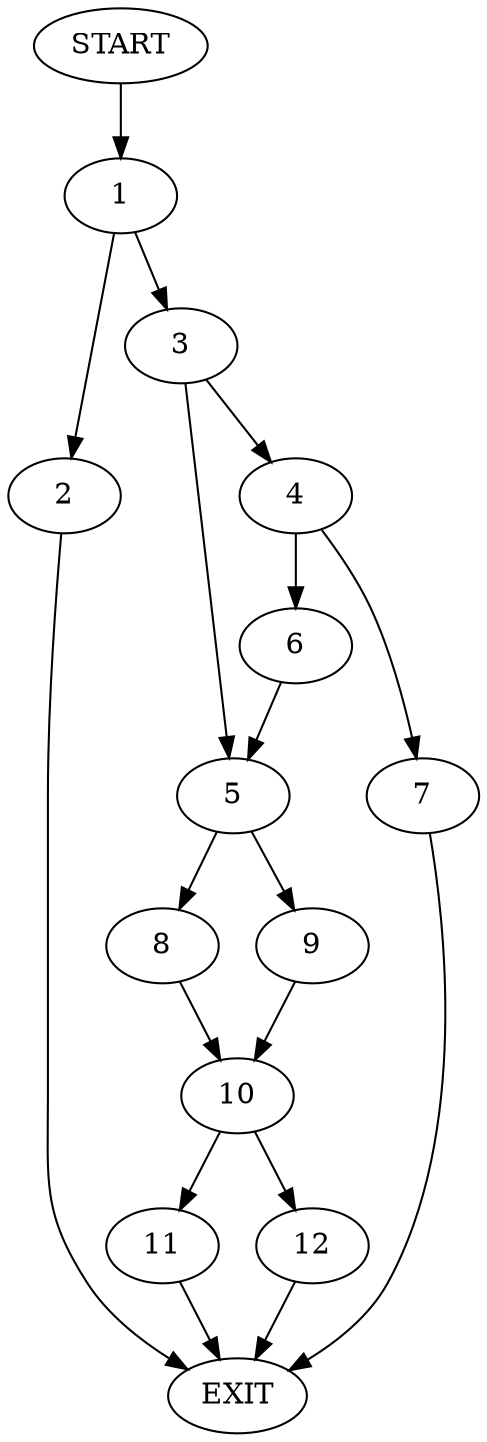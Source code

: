 digraph {
0 [label="START"]
13 [label="EXIT"]
0 -> 1
1 -> 2
1 -> 3
3 -> 4
3 -> 5
2 -> 13
4 -> 6
4 -> 7
5 -> 8
5 -> 9
6 -> 5
7 -> 13
8 -> 10
9 -> 10
10 -> 11
10 -> 12
11 -> 13
12 -> 13
}
